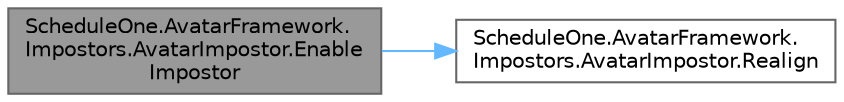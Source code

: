 digraph "ScheduleOne.AvatarFramework.Impostors.AvatarImpostor.EnableImpostor"
{
 // LATEX_PDF_SIZE
  bgcolor="transparent";
  edge [fontname=Helvetica,fontsize=10,labelfontname=Helvetica,labelfontsize=10];
  node [fontname=Helvetica,fontsize=10,shape=box,height=0.2,width=0.4];
  rankdir="LR";
  Node1 [id="Node000001",label="ScheduleOne.AvatarFramework.\lImpostors.AvatarImpostor.Enable\lImpostor",height=0.2,width=0.4,color="gray40", fillcolor="grey60", style="filled", fontcolor="black",tooltip=" "];
  Node1 -> Node2 [id="edge1_Node000001_Node000002",color="steelblue1",style="solid",tooltip=" "];
  Node2 [id="Node000002",label="ScheduleOne.AvatarFramework.\lImpostors.AvatarImpostor.Realign",height=0.2,width=0.4,color="grey40", fillcolor="white", style="filled",URL="$class_schedule_one_1_1_avatar_framework_1_1_impostors_1_1_avatar_impostor.html#afc53ab61d6e42dc4223b2627571ff09b",tooltip=" "];
}
